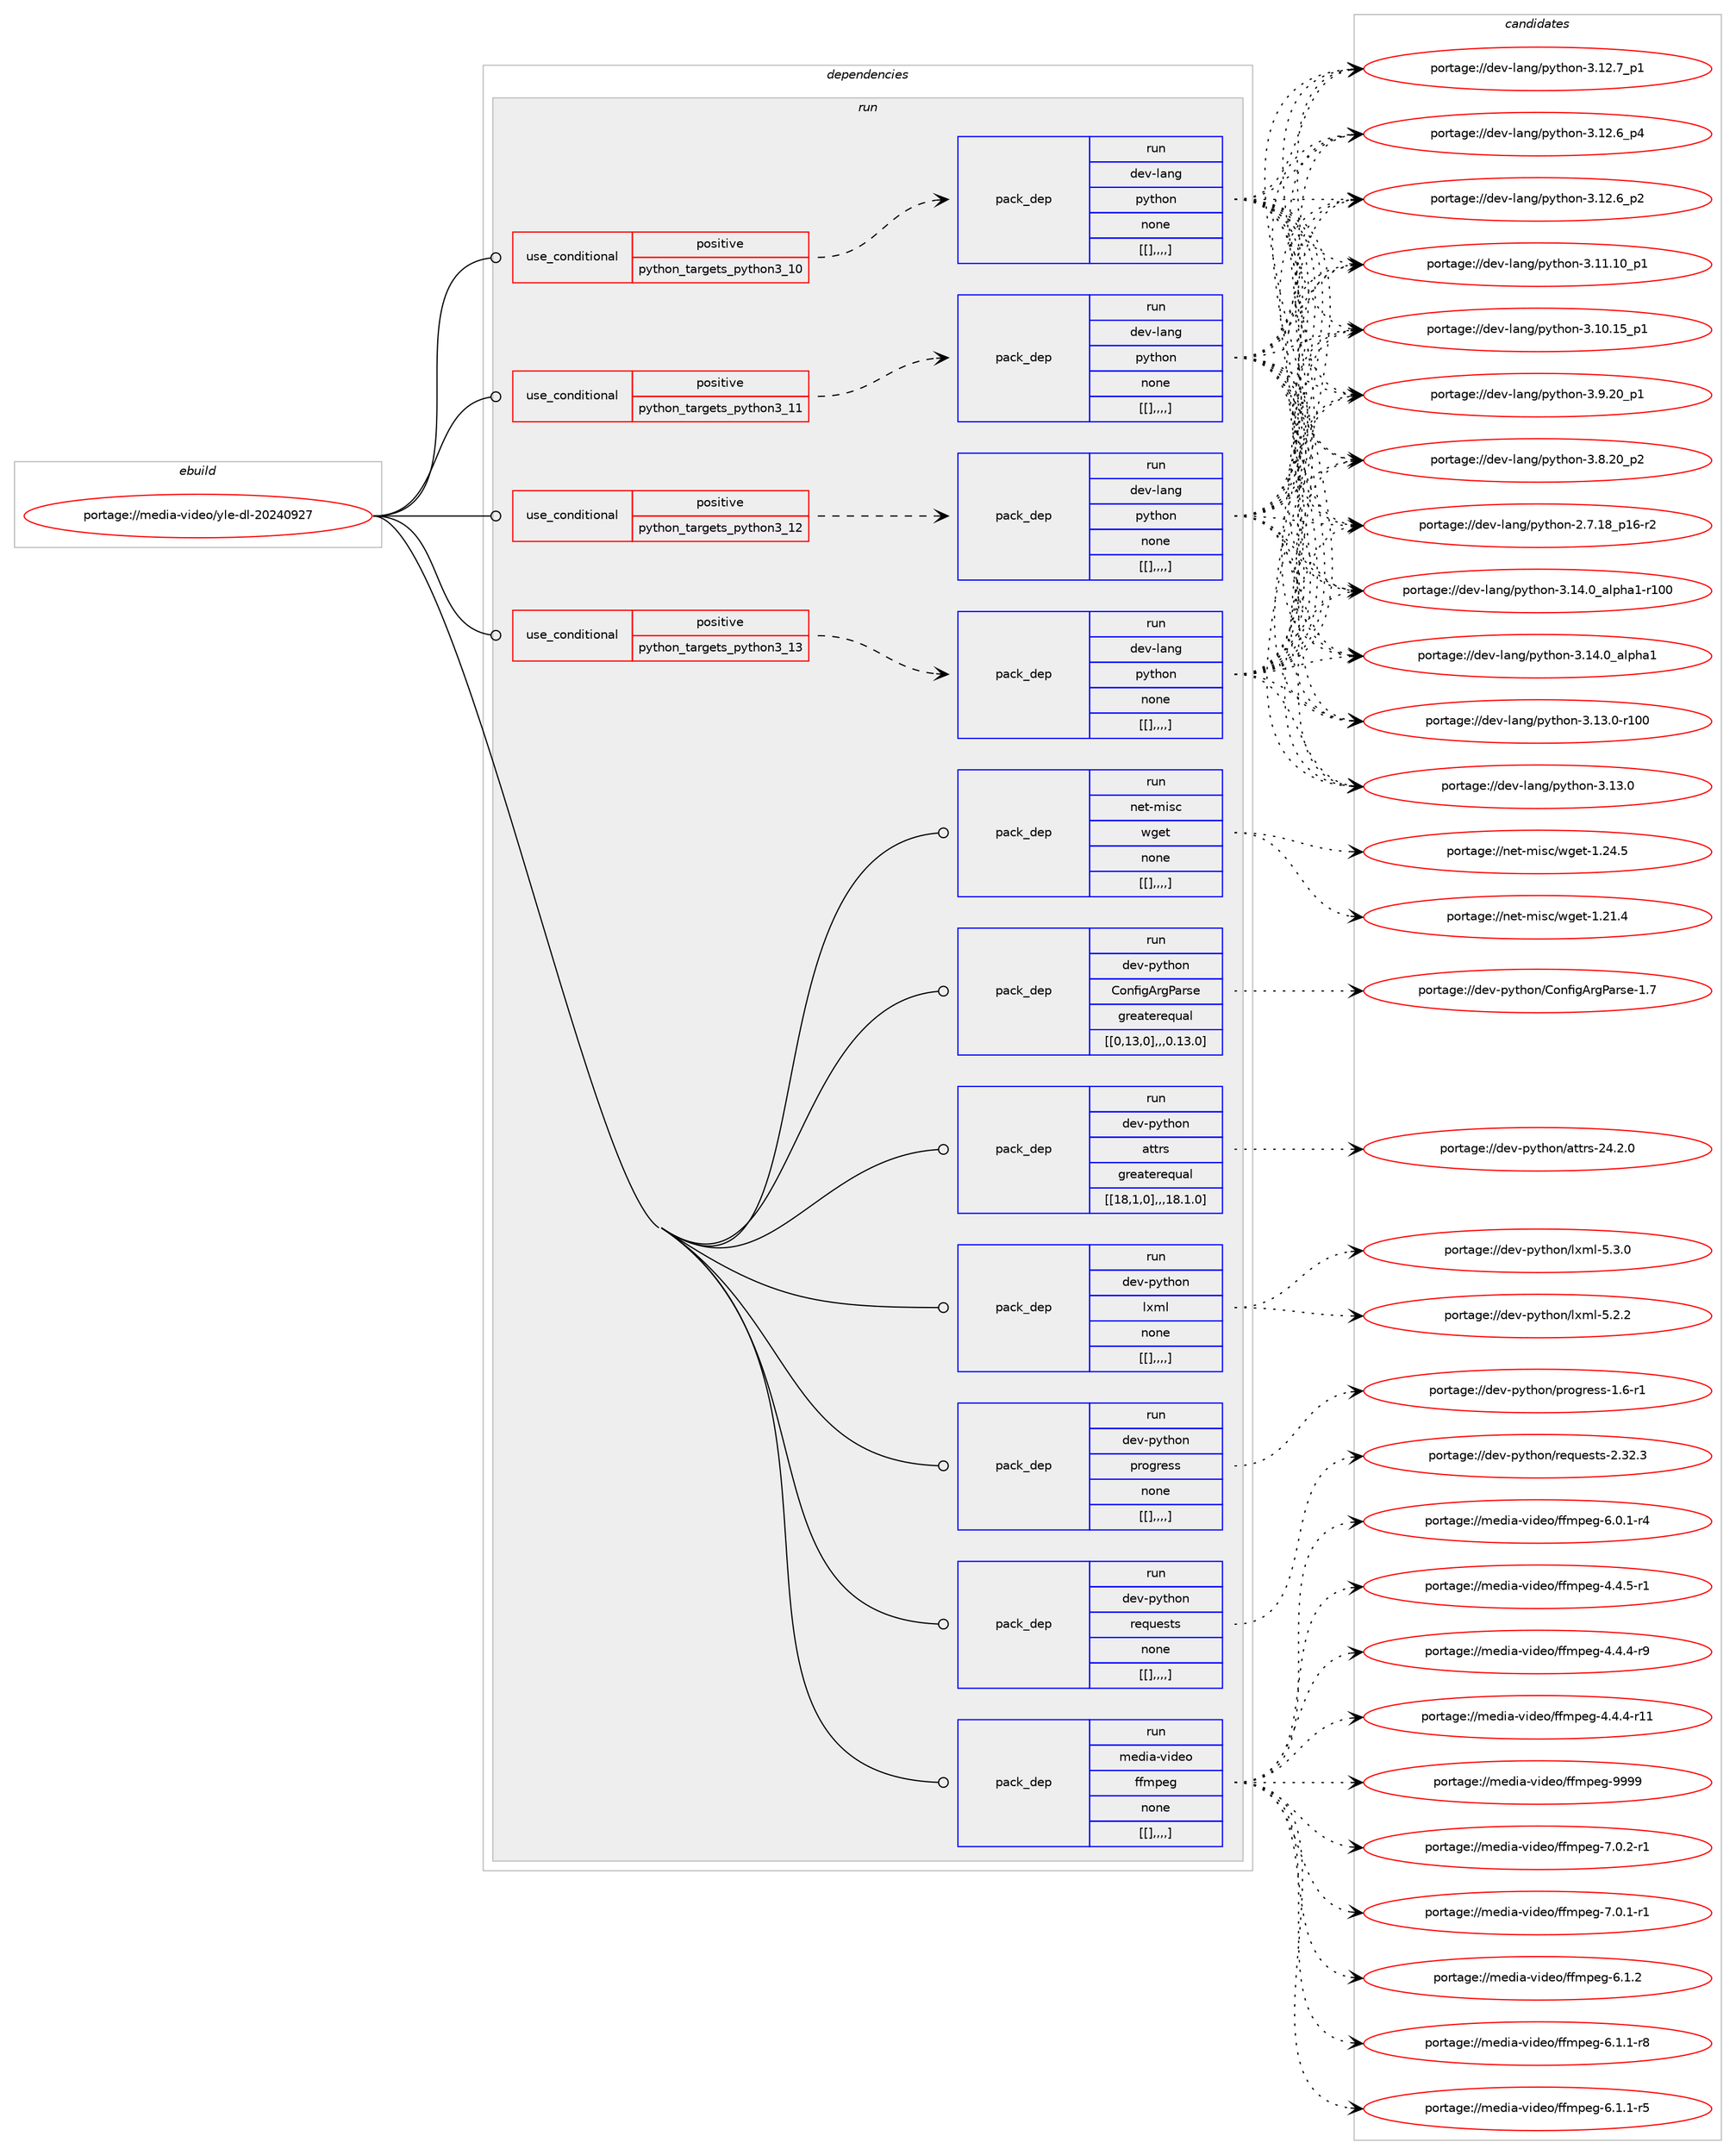 digraph prolog {

# *************
# Graph options
# *************

newrank=true;
concentrate=true;
compound=true;
graph [rankdir=LR,fontname=Helvetica,fontsize=10,ranksep=1.5];#, ranksep=2.5, nodesep=0.2];
edge  [arrowhead=vee];
node  [fontname=Helvetica,fontsize=10];

# **********
# The ebuild
# **********

subgraph cluster_leftcol {
color=gray;
label=<<i>ebuild</i>>;
id [label="portage://media-video/yle-dl-20240927", color=red, width=4, href="../media-video/yle-dl-20240927.svg"];
}

# ****************
# The dependencies
# ****************

subgraph cluster_midcol {
color=gray;
label=<<i>dependencies</i>>;
subgraph cluster_compile {
fillcolor="#eeeeee";
style=filled;
label=<<i>compile</i>>;
}
subgraph cluster_compileandrun {
fillcolor="#eeeeee";
style=filled;
label=<<i>compile and run</i>>;
}
subgraph cluster_run {
fillcolor="#eeeeee";
style=filled;
label=<<i>run</i>>;
subgraph cond91158 {
dependency355251 [label=<<TABLE BORDER="0" CELLBORDER="1" CELLSPACING="0" CELLPADDING="4"><TR><TD ROWSPAN="3" CELLPADDING="10">use_conditional</TD></TR><TR><TD>positive</TD></TR><TR><TD>python_targets_python3_10</TD></TR></TABLE>>, shape=none, color=red];
subgraph pack261287 {
dependency355314 [label=<<TABLE BORDER="0" CELLBORDER="1" CELLSPACING="0" CELLPADDING="4" WIDTH="220"><TR><TD ROWSPAN="6" CELLPADDING="30">pack_dep</TD></TR><TR><TD WIDTH="110">run</TD></TR><TR><TD>dev-lang</TD></TR><TR><TD>python</TD></TR><TR><TD>none</TD></TR><TR><TD>[[],,,,]</TD></TR></TABLE>>, shape=none, color=blue];
}
dependency355251:e -> dependency355314:w [weight=20,style="dashed",arrowhead="vee"];
}
id:e -> dependency355251:w [weight=20,style="solid",arrowhead="odot"];
subgraph cond91185 {
dependency355356 [label=<<TABLE BORDER="0" CELLBORDER="1" CELLSPACING="0" CELLPADDING="4"><TR><TD ROWSPAN="3" CELLPADDING="10">use_conditional</TD></TR><TR><TD>positive</TD></TR><TR><TD>python_targets_python3_11</TD></TR></TABLE>>, shape=none, color=red];
subgraph pack261350 {
dependency355404 [label=<<TABLE BORDER="0" CELLBORDER="1" CELLSPACING="0" CELLPADDING="4" WIDTH="220"><TR><TD ROWSPAN="6" CELLPADDING="30">pack_dep</TD></TR><TR><TD WIDTH="110">run</TD></TR><TR><TD>dev-lang</TD></TR><TR><TD>python</TD></TR><TR><TD>none</TD></TR><TR><TD>[[],,,,]</TD></TR></TABLE>>, shape=none, color=blue];
}
dependency355356:e -> dependency355404:w [weight=20,style="dashed",arrowhead="vee"];
}
id:e -> dependency355356:w [weight=20,style="solid",arrowhead="odot"];
subgraph cond91244 {
dependency355451 [label=<<TABLE BORDER="0" CELLBORDER="1" CELLSPACING="0" CELLPADDING="4"><TR><TD ROWSPAN="3" CELLPADDING="10">use_conditional</TD></TR><TR><TD>positive</TD></TR><TR><TD>python_targets_python3_12</TD></TR></TABLE>>, shape=none, color=red];
subgraph pack261418 {
dependency355493 [label=<<TABLE BORDER="0" CELLBORDER="1" CELLSPACING="0" CELLPADDING="4" WIDTH="220"><TR><TD ROWSPAN="6" CELLPADDING="30">pack_dep</TD></TR><TR><TD WIDTH="110">run</TD></TR><TR><TD>dev-lang</TD></TR><TR><TD>python</TD></TR><TR><TD>none</TD></TR><TR><TD>[[],,,,]</TD></TR></TABLE>>, shape=none, color=blue];
}
dependency355451:e -> dependency355493:w [weight=20,style="dashed",arrowhead="vee"];
}
id:e -> dependency355451:w [weight=20,style="solid",arrowhead="odot"];
subgraph cond91266 {
dependency355538 [label=<<TABLE BORDER="0" CELLBORDER="1" CELLSPACING="0" CELLPADDING="4"><TR><TD ROWSPAN="3" CELLPADDING="10">use_conditional</TD></TR><TR><TD>positive</TD></TR><TR><TD>python_targets_python3_13</TD></TR></TABLE>>, shape=none, color=red];
subgraph pack261459 {
dependency355606 [label=<<TABLE BORDER="0" CELLBORDER="1" CELLSPACING="0" CELLPADDING="4" WIDTH="220"><TR><TD ROWSPAN="6" CELLPADDING="30">pack_dep</TD></TR><TR><TD WIDTH="110">run</TD></TR><TR><TD>dev-lang</TD></TR><TR><TD>python</TD></TR><TR><TD>none</TD></TR><TR><TD>[[],,,,]</TD></TR></TABLE>>, shape=none, color=blue];
}
dependency355538:e -> dependency355606:w [weight=20,style="dashed",arrowhead="vee"];
}
id:e -> dependency355538:w [weight=20,style="solid",arrowhead="odot"];
subgraph pack261543 {
dependency355694 [label=<<TABLE BORDER="0" CELLBORDER="1" CELLSPACING="0" CELLPADDING="4" WIDTH="220"><TR><TD ROWSPAN="6" CELLPADDING="30">pack_dep</TD></TR><TR><TD WIDTH="110">run</TD></TR><TR><TD>dev-python</TD></TR><TR><TD>ConfigArgParse</TD></TR><TR><TD>greaterequal</TD></TR><TR><TD>[[0,13,0],,,0.13.0]</TD></TR></TABLE>>, shape=none, color=blue];
}
id:e -> dependency355694:w [weight=20,style="solid",arrowhead="odot"];
subgraph pack261548 {
dependency355716 [label=<<TABLE BORDER="0" CELLBORDER="1" CELLSPACING="0" CELLPADDING="4" WIDTH="220"><TR><TD ROWSPAN="6" CELLPADDING="30">pack_dep</TD></TR><TR><TD WIDTH="110">run</TD></TR><TR><TD>dev-python</TD></TR><TR><TD>attrs</TD></TR><TR><TD>greaterequal</TD></TR><TR><TD>[[18,1,0],,,18.1.0]</TD></TR></TABLE>>, shape=none, color=blue];
}
id:e -> dependency355716:w [weight=20,style="solid",arrowhead="odot"];
subgraph pack261566 {
dependency355761 [label=<<TABLE BORDER="0" CELLBORDER="1" CELLSPACING="0" CELLPADDING="4" WIDTH="220"><TR><TD ROWSPAN="6" CELLPADDING="30">pack_dep</TD></TR><TR><TD WIDTH="110">run</TD></TR><TR><TD>dev-python</TD></TR><TR><TD>lxml</TD></TR><TR><TD>none</TD></TR><TR><TD>[[],,,,]</TD></TR></TABLE>>, shape=none, color=blue];
}
id:e -> dependency355761:w [weight=20,style="solid",arrowhead="odot"];
subgraph pack261593 {
dependency355767 [label=<<TABLE BORDER="0" CELLBORDER="1" CELLSPACING="0" CELLPADDING="4" WIDTH="220"><TR><TD ROWSPAN="6" CELLPADDING="30">pack_dep</TD></TR><TR><TD WIDTH="110">run</TD></TR><TR><TD>dev-python</TD></TR><TR><TD>progress</TD></TR><TR><TD>none</TD></TR><TR><TD>[[],,,,]</TD></TR></TABLE>>, shape=none, color=blue];
}
id:e -> dependency355767:w [weight=20,style="solid",arrowhead="odot"];
subgraph pack261607 {
dependency355791 [label=<<TABLE BORDER="0" CELLBORDER="1" CELLSPACING="0" CELLPADDING="4" WIDTH="220"><TR><TD ROWSPAN="6" CELLPADDING="30">pack_dep</TD></TR><TR><TD WIDTH="110">run</TD></TR><TR><TD>dev-python</TD></TR><TR><TD>requests</TD></TR><TR><TD>none</TD></TR><TR><TD>[[],,,,]</TD></TR></TABLE>>, shape=none, color=blue];
}
id:e -> dependency355791:w [weight=20,style="solid",arrowhead="odot"];
subgraph pack261608 {
dependency355830 [label=<<TABLE BORDER="0" CELLBORDER="1" CELLSPACING="0" CELLPADDING="4" WIDTH="220"><TR><TD ROWSPAN="6" CELLPADDING="30">pack_dep</TD></TR><TR><TD WIDTH="110">run</TD></TR><TR><TD>media-video</TD></TR><TR><TD>ffmpeg</TD></TR><TR><TD>none</TD></TR><TR><TD>[[],,,,]</TD></TR></TABLE>>, shape=none, color=blue];
}
id:e -> dependency355830:w [weight=20,style="solid",arrowhead="odot"];
subgraph pack261631 {
dependency355856 [label=<<TABLE BORDER="0" CELLBORDER="1" CELLSPACING="0" CELLPADDING="4" WIDTH="220"><TR><TD ROWSPAN="6" CELLPADDING="30">pack_dep</TD></TR><TR><TD WIDTH="110">run</TD></TR><TR><TD>net-misc</TD></TR><TR><TD>wget</TD></TR><TR><TD>none</TD></TR><TR><TD>[[],,,,]</TD></TR></TABLE>>, shape=none, color=blue];
}
id:e -> dependency355856:w [weight=20,style="solid",arrowhead="odot"];
}
}

# **************
# The candidates
# **************

subgraph cluster_choices {
rank=same;
color=gray;
label=<<i>candidates</i>>;

subgraph choice259090 {
color=black;
nodesep=1;
choice100101118451089711010347112121116104111110455146495246489597108112104974945114494848 [label="portage://dev-lang/python-3.14.0_alpha1-r100", color=red, width=4,href="../dev-lang/python-3.14.0_alpha1-r100.svg"];
choice1001011184510897110103471121211161041111104551464952464895971081121049749 [label="portage://dev-lang/python-3.14.0_alpha1", color=red, width=4,href="../dev-lang/python-3.14.0_alpha1.svg"];
choice1001011184510897110103471121211161041111104551464951464845114494848 [label="portage://dev-lang/python-3.13.0-r100", color=red, width=4,href="../dev-lang/python-3.13.0-r100.svg"];
choice10010111845108971101034711212111610411111045514649514648 [label="portage://dev-lang/python-3.13.0", color=red, width=4,href="../dev-lang/python-3.13.0.svg"];
choice100101118451089711010347112121116104111110455146495046559511249 [label="portage://dev-lang/python-3.12.7_p1", color=red, width=4,href="../dev-lang/python-3.12.7_p1.svg"];
choice100101118451089711010347112121116104111110455146495046549511252 [label="portage://dev-lang/python-3.12.6_p4", color=red, width=4,href="../dev-lang/python-3.12.6_p4.svg"];
choice100101118451089711010347112121116104111110455146495046549511250 [label="portage://dev-lang/python-3.12.6_p2", color=red, width=4,href="../dev-lang/python-3.12.6_p2.svg"];
choice10010111845108971101034711212111610411111045514649494649489511249 [label="portage://dev-lang/python-3.11.10_p1", color=red, width=4,href="../dev-lang/python-3.11.10_p1.svg"];
choice10010111845108971101034711212111610411111045514649484649539511249 [label="portage://dev-lang/python-3.10.15_p1", color=red, width=4,href="../dev-lang/python-3.10.15_p1.svg"];
choice100101118451089711010347112121116104111110455146574650489511249 [label="portage://dev-lang/python-3.9.20_p1", color=red, width=4,href="../dev-lang/python-3.9.20_p1.svg"];
choice100101118451089711010347112121116104111110455146564650489511250 [label="portage://dev-lang/python-3.8.20_p2", color=red, width=4,href="../dev-lang/python-3.8.20_p2.svg"];
choice100101118451089711010347112121116104111110455046554649569511249544511450 [label="portage://dev-lang/python-2.7.18_p16-r2", color=red, width=4,href="../dev-lang/python-2.7.18_p16-r2.svg"];
dependency355314:e -> choice100101118451089711010347112121116104111110455146495246489597108112104974945114494848:w [style=dotted,weight="100"];
dependency355314:e -> choice1001011184510897110103471121211161041111104551464952464895971081121049749:w [style=dotted,weight="100"];
dependency355314:e -> choice1001011184510897110103471121211161041111104551464951464845114494848:w [style=dotted,weight="100"];
dependency355314:e -> choice10010111845108971101034711212111610411111045514649514648:w [style=dotted,weight="100"];
dependency355314:e -> choice100101118451089711010347112121116104111110455146495046559511249:w [style=dotted,weight="100"];
dependency355314:e -> choice100101118451089711010347112121116104111110455146495046549511252:w [style=dotted,weight="100"];
dependency355314:e -> choice100101118451089711010347112121116104111110455146495046549511250:w [style=dotted,weight="100"];
dependency355314:e -> choice10010111845108971101034711212111610411111045514649494649489511249:w [style=dotted,weight="100"];
dependency355314:e -> choice10010111845108971101034711212111610411111045514649484649539511249:w [style=dotted,weight="100"];
dependency355314:e -> choice100101118451089711010347112121116104111110455146574650489511249:w [style=dotted,weight="100"];
dependency355314:e -> choice100101118451089711010347112121116104111110455146564650489511250:w [style=dotted,weight="100"];
dependency355314:e -> choice100101118451089711010347112121116104111110455046554649569511249544511450:w [style=dotted,weight="100"];
}
subgraph choice259111 {
color=black;
nodesep=1;
choice100101118451089711010347112121116104111110455146495246489597108112104974945114494848 [label="portage://dev-lang/python-3.14.0_alpha1-r100", color=red, width=4,href="../dev-lang/python-3.14.0_alpha1-r100.svg"];
choice1001011184510897110103471121211161041111104551464952464895971081121049749 [label="portage://dev-lang/python-3.14.0_alpha1", color=red, width=4,href="../dev-lang/python-3.14.0_alpha1.svg"];
choice1001011184510897110103471121211161041111104551464951464845114494848 [label="portage://dev-lang/python-3.13.0-r100", color=red, width=4,href="../dev-lang/python-3.13.0-r100.svg"];
choice10010111845108971101034711212111610411111045514649514648 [label="portage://dev-lang/python-3.13.0", color=red, width=4,href="../dev-lang/python-3.13.0.svg"];
choice100101118451089711010347112121116104111110455146495046559511249 [label="portage://dev-lang/python-3.12.7_p1", color=red, width=4,href="../dev-lang/python-3.12.7_p1.svg"];
choice100101118451089711010347112121116104111110455146495046549511252 [label="portage://dev-lang/python-3.12.6_p4", color=red, width=4,href="../dev-lang/python-3.12.6_p4.svg"];
choice100101118451089711010347112121116104111110455146495046549511250 [label="portage://dev-lang/python-3.12.6_p2", color=red, width=4,href="../dev-lang/python-3.12.6_p2.svg"];
choice10010111845108971101034711212111610411111045514649494649489511249 [label="portage://dev-lang/python-3.11.10_p1", color=red, width=4,href="../dev-lang/python-3.11.10_p1.svg"];
choice10010111845108971101034711212111610411111045514649484649539511249 [label="portage://dev-lang/python-3.10.15_p1", color=red, width=4,href="../dev-lang/python-3.10.15_p1.svg"];
choice100101118451089711010347112121116104111110455146574650489511249 [label="portage://dev-lang/python-3.9.20_p1", color=red, width=4,href="../dev-lang/python-3.9.20_p1.svg"];
choice100101118451089711010347112121116104111110455146564650489511250 [label="portage://dev-lang/python-3.8.20_p2", color=red, width=4,href="../dev-lang/python-3.8.20_p2.svg"];
choice100101118451089711010347112121116104111110455046554649569511249544511450 [label="portage://dev-lang/python-2.7.18_p16-r2", color=red, width=4,href="../dev-lang/python-2.7.18_p16-r2.svg"];
dependency355404:e -> choice100101118451089711010347112121116104111110455146495246489597108112104974945114494848:w [style=dotted,weight="100"];
dependency355404:e -> choice1001011184510897110103471121211161041111104551464952464895971081121049749:w [style=dotted,weight="100"];
dependency355404:e -> choice1001011184510897110103471121211161041111104551464951464845114494848:w [style=dotted,weight="100"];
dependency355404:e -> choice10010111845108971101034711212111610411111045514649514648:w [style=dotted,weight="100"];
dependency355404:e -> choice100101118451089711010347112121116104111110455146495046559511249:w [style=dotted,weight="100"];
dependency355404:e -> choice100101118451089711010347112121116104111110455146495046549511252:w [style=dotted,weight="100"];
dependency355404:e -> choice100101118451089711010347112121116104111110455146495046549511250:w [style=dotted,weight="100"];
dependency355404:e -> choice10010111845108971101034711212111610411111045514649494649489511249:w [style=dotted,weight="100"];
dependency355404:e -> choice10010111845108971101034711212111610411111045514649484649539511249:w [style=dotted,weight="100"];
dependency355404:e -> choice100101118451089711010347112121116104111110455146574650489511249:w [style=dotted,weight="100"];
dependency355404:e -> choice100101118451089711010347112121116104111110455146564650489511250:w [style=dotted,weight="100"];
dependency355404:e -> choice100101118451089711010347112121116104111110455046554649569511249544511450:w [style=dotted,weight="100"];
}
subgraph choice259143 {
color=black;
nodesep=1;
choice100101118451089711010347112121116104111110455146495246489597108112104974945114494848 [label="portage://dev-lang/python-3.14.0_alpha1-r100", color=red, width=4,href="../dev-lang/python-3.14.0_alpha1-r100.svg"];
choice1001011184510897110103471121211161041111104551464952464895971081121049749 [label="portage://dev-lang/python-3.14.0_alpha1", color=red, width=4,href="../dev-lang/python-3.14.0_alpha1.svg"];
choice1001011184510897110103471121211161041111104551464951464845114494848 [label="portage://dev-lang/python-3.13.0-r100", color=red, width=4,href="../dev-lang/python-3.13.0-r100.svg"];
choice10010111845108971101034711212111610411111045514649514648 [label="portage://dev-lang/python-3.13.0", color=red, width=4,href="../dev-lang/python-3.13.0.svg"];
choice100101118451089711010347112121116104111110455146495046559511249 [label="portage://dev-lang/python-3.12.7_p1", color=red, width=4,href="../dev-lang/python-3.12.7_p1.svg"];
choice100101118451089711010347112121116104111110455146495046549511252 [label="portage://dev-lang/python-3.12.6_p4", color=red, width=4,href="../dev-lang/python-3.12.6_p4.svg"];
choice100101118451089711010347112121116104111110455146495046549511250 [label="portage://dev-lang/python-3.12.6_p2", color=red, width=4,href="../dev-lang/python-3.12.6_p2.svg"];
choice10010111845108971101034711212111610411111045514649494649489511249 [label="portage://dev-lang/python-3.11.10_p1", color=red, width=4,href="../dev-lang/python-3.11.10_p1.svg"];
choice10010111845108971101034711212111610411111045514649484649539511249 [label="portage://dev-lang/python-3.10.15_p1", color=red, width=4,href="../dev-lang/python-3.10.15_p1.svg"];
choice100101118451089711010347112121116104111110455146574650489511249 [label="portage://dev-lang/python-3.9.20_p1", color=red, width=4,href="../dev-lang/python-3.9.20_p1.svg"];
choice100101118451089711010347112121116104111110455146564650489511250 [label="portage://dev-lang/python-3.8.20_p2", color=red, width=4,href="../dev-lang/python-3.8.20_p2.svg"];
choice100101118451089711010347112121116104111110455046554649569511249544511450 [label="portage://dev-lang/python-2.7.18_p16-r2", color=red, width=4,href="../dev-lang/python-2.7.18_p16-r2.svg"];
dependency355493:e -> choice100101118451089711010347112121116104111110455146495246489597108112104974945114494848:w [style=dotted,weight="100"];
dependency355493:e -> choice1001011184510897110103471121211161041111104551464952464895971081121049749:w [style=dotted,weight="100"];
dependency355493:e -> choice1001011184510897110103471121211161041111104551464951464845114494848:w [style=dotted,weight="100"];
dependency355493:e -> choice10010111845108971101034711212111610411111045514649514648:w [style=dotted,weight="100"];
dependency355493:e -> choice100101118451089711010347112121116104111110455146495046559511249:w [style=dotted,weight="100"];
dependency355493:e -> choice100101118451089711010347112121116104111110455146495046549511252:w [style=dotted,weight="100"];
dependency355493:e -> choice100101118451089711010347112121116104111110455146495046549511250:w [style=dotted,weight="100"];
dependency355493:e -> choice10010111845108971101034711212111610411111045514649494649489511249:w [style=dotted,weight="100"];
dependency355493:e -> choice10010111845108971101034711212111610411111045514649484649539511249:w [style=dotted,weight="100"];
dependency355493:e -> choice100101118451089711010347112121116104111110455146574650489511249:w [style=dotted,weight="100"];
dependency355493:e -> choice100101118451089711010347112121116104111110455146564650489511250:w [style=dotted,weight="100"];
dependency355493:e -> choice100101118451089711010347112121116104111110455046554649569511249544511450:w [style=dotted,weight="100"];
}
subgraph choice259147 {
color=black;
nodesep=1;
choice100101118451089711010347112121116104111110455146495246489597108112104974945114494848 [label="portage://dev-lang/python-3.14.0_alpha1-r100", color=red, width=4,href="../dev-lang/python-3.14.0_alpha1-r100.svg"];
choice1001011184510897110103471121211161041111104551464952464895971081121049749 [label="portage://dev-lang/python-3.14.0_alpha1", color=red, width=4,href="../dev-lang/python-3.14.0_alpha1.svg"];
choice1001011184510897110103471121211161041111104551464951464845114494848 [label="portage://dev-lang/python-3.13.0-r100", color=red, width=4,href="../dev-lang/python-3.13.0-r100.svg"];
choice10010111845108971101034711212111610411111045514649514648 [label="portage://dev-lang/python-3.13.0", color=red, width=4,href="../dev-lang/python-3.13.0.svg"];
choice100101118451089711010347112121116104111110455146495046559511249 [label="portage://dev-lang/python-3.12.7_p1", color=red, width=4,href="../dev-lang/python-3.12.7_p1.svg"];
choice100101118451089711010347112121116104111110455146495046549511252 [label="portage://dev-lang/python-3.12.6_p4", color=red, width=4,href="../dev-lang/python-3.12.6_p4.svg"];
choice100101118451089711010347112121116104111110455146495046549511250 [label="portage://dev-lang/python-3.12.6_p2", color=red, width=4,href="../dev-lang/python-3.12.6_p2.svg"];
choice10010111845108971101034711212111610411111045514649494649489511249 [label="portage://dev-lang/python-3.11.10_p1", color=red, width=4,href="../dev-lang/python-3.11.10_p1.svg"];
choice10010111845108971101034711212111610411111045514649484649539511249 [label="portage://dev-lang/python-3.10.15_p1", color=red, width=4,href="../dev-lang/python-3.10.15_p1.svg"];
choice100101118451089711010347112121116104111110455146574650489511249 [label="portage://dev-lang/python-3.9.20_p1", color=red, width=4,href="../dev-lang/python-3.9.20_p1.svg"];
choice100101118451089711010347112121116104111110455146564650489511250 [label="portage://dev-lang/python-3.8.20_p2", color=red, width=4,href="../dev-lang/python-3.8.20_p2.svg"];
choice100101118451089711010347112121116104111110455046554649569511249544511450 [label="portage://dev-lang/python-2.7.18_p16-r2", color=red, width=4,href="../dev-lang/python-2.7.18_p16-r2.svg"];
dependency355606:e -> choice100101118451089711010347112121116104111110455146495246489597108112104974945114494848:w [style=dotted,weight="100"];
dependency355606:e -> choice1001011184510897110103471121211161041111104551464952464895971081121049749:w [style=dotted,weight="100"];
dependency355606:e -> choice1001011184510897110103471121211161041111104551464951464845114494848:w [style=dotted,weight="100"];
dependency355606:e -> choice10010111845108971101034711212111610411111045514649514648:w [style=dotted,weight="100"];
dependency355606:e -> choice100101118451089711010347112121116104111110455146495046559511249:w [style=dotted,weight="100"];
dependency355606:e -> choice100101118451089711010347112121116104111110455146495046549511252:w [style=dotted,weight="100"];
dependency355606:e -> choice100101118451089711010347112121116104111110455146495046549511250:w [style=dotted,weight="100"];
dependency355606:e -> choice10010111845108971101034711212111610411111045514649494649489511249:w [style=dotted,weight="100"];
dependency355606:e -> choice10010111845108971101034711212111610411111045514649484649539511249:w [style=dotted,weight="100"];
dependency355606:e -> choice100101118451089711010347112121116104111110455146574650489511249:w [style=dotted,weight="100"];
dependency355606:e -> choice100101118451089711010347112121116104111110455146564650489511250:w [style=dotted,weight="100"];
dependency355606:e -> choice100101118451089711010347112121116104111110455046554649569511249544511450:w [style=dotted,weight="100"];
}
subgraph choice259154 {
color=black;
nodesep=1;
choice10010111845112121116104111110476711111010210510365114103809711411510145494655 [label="portage://dev-python/ConfigArgParse-1.7", color=red, width=4,href="../dev-python/ConfigArgParse-1.7.svg"];
dependency355694:e -> choice10010111845112121116104111110476711111010210510365114103809711411510145494655:w [style=dotted,weight="100"];
}
subgraph choice259165 {
color=black;
nodesep=1;
choice10010111845112121116104111110479711611611411545505246504648 [label="portage://dev-python/attrs-24.2.0", color=red, width=4,href="../dev-python/attrs-24.2.0.svg"];
dependency355716:e -> choice10010111845112121116104111110479711611611411545505246504648:w [style=dotted,weight="100"];
}
subgraph choice259187 {
color=black;
nodesep=1;
choice1001011184511212111610411111047108120109108455346514648 [label="portage://dev-python/lxml-5.3.0", color=red, width=4,href="../dev-python/lxml-5.3.0.svg"];
choice1001011184511212111610411111047108120109108455346504650 [label="portage://dev-python/lxml-5.2.2", color=red, width=4,href="../dev-python/lxml-5.2.2.svg"];
dependency355761:e -> choice1001011184511212111610411111047108120109108455346514648:w [style=dotted,weight="100"];
dependency355761:e -> choice1001011184511212111610411111047108120109108455346504650:w [style=dotted,weight="100"];
}
subgraph choice259198 {
color=black;
nodesep=1;
choice1001011184511212111610411111047112114111103114101115115454946544511449 [label="portage://dev-python/progress-1.6-r1", color=red, width=4,href="../dev-python/progress-1.6-r1.svg"];
dependency355767:e -> choice1001011184511212111610411111047112114111103114101115115454946544511449:w [style=dotted,weight="100"];
}
subgraph choice259200 {
color=black;
nodesep=1;
choice100101118451121211161041111104711410111311710111511611545504651504651 [label="portage://dev-python/requests-2.32.3", color=red, width=4,href="../dev-python/requests-2.32.3.svg"];
dependency355791:e -> choice100101118451121211161041111104711410111311710111511611545504651504651:w [style=dotted,weight="100"];
}
subgraph choice259210 {
color=black;
nodesep=1;
choice1091011001059745118105100101111471021021091121011034557575757 [label="portage://media-video/ffmpeg-9999", color=red, width=4,href="../media-video/ffmpeg-9999.svg"];
choice1091011001059745118105100101111471021021091121011034555464846504511449 [label="portage://media-video/ffmpeg-7.0.2-r1", color=red, width=4,href="../media-video/ffmpeg-7.0.2-r1.svg"];
choice1091011001059745118105100101111471021021091121011034555464846494511449 [label="portage://media-video/ffmpeg-7.0.1-r1", color=red, width=4,href="../media-video/ffmpeg-7.0.1-r1.svg"];
choice109101100105974511810510010111147102102109112101103455446494650 [label="portage://media-video/ffmpeg-6.1.2", color=red, width=4,href="../media-video/ffmpeg-6.1.2.svg"];
choice1091011001059745118105100101111471021021091121011034554464946494511456 [label="portage://media-video/ffmpeg-6.1.1-r8", color=red, width=4,href="../media-video/ffmpeg-6.1.1-r8.svg"];
choice1091011001059745118105100101111471021021091121011034554464946494511453 [label="portage://media-video/ffmpeg-6.1.1-r5", color=red, width=4,href="../media-video/ffmpeg-6.1.1-r5.svg"];
choice1091011001059745118105100101111471021021091121011034554464846494511452 [label="portage://media-video/ffmpeg-6.0.1-r4", color=red, width=4,href="../media-video/ffmpeg-6.0.1-r4.svg"];
choice1091011001059745118105100101111471021021091121011034552465246534511449 [label="portage://media-video/ffmpeg-4.4.5-r1", color=red, width=4,href="../media-video/ffmpeg-4.4.5-r1.svg"];
choice1091011001059745118105100101111471021021091121011034552465246524511457 [label="portage://media-video/ffmpeg-4.4.4-r9", color=red, width=4,href="../media-video/ffmpeg-4.4.4-r9.svg"];
choice109101100105974511810510010111147102102109112101103455246524652451144949 [label="portage://media-video/ffmpeg-4.4.4-r11", color=red, width=4,href="../media-video/ffmpeg-4.4.4-r11.svg"];
dependency355830:e -> choice1091011001059745118105100101111471021021091121011034557575757:w [style=dotted,weight="100"];
dependency355830:e -> choice1091011001059745118105100101111471021021091121011034555464846504511449:w [style=dotted,weight="100"];
dependency355830:e -> choice1091011001059745118105100101111471021021091121011034555464846494511449:w [style=dotted,weight="100"];
dependency355830:e -> choice109101100105974511810510010111147102102109112101103455446494650:w [style=dotted,weight="100"];
dependency355830:e -> choice1091011001059745118105100101111471021021091121011034554464946494511456:w [style=dotted,weight="100"];
dependency355830:e -> choice1091011001059745118105100101111471021021091121011034554464946494511453:w [style=dotted,weight="100"];
dependency355830:e -> choice1091011001059745118105100101111471021021091121011034554464846494511452:w [style=dotted,weight="100"];
dependency355830:e -> choice1091011001059745118105100101111471021021091121011034552465246534511449:w [style=dotted,weight="100"];
dependency355830:e -> choice1091011001059745118105100101111471021021091121011034552465246524511457:w [style=dotted,weight="100"];
dependency355830:e -> choice109101100105974511810510010111147102102109112101103455246524652451144949:w [style=dotted,weight="100"];
}
subgraph choice259219 {
color=black;
nodesep=1;
choice11010111645109105115994711910310111645494650524653 [label="portage://net-misc/wget-1.24.5", color=red, width=4,href="../net-misc/wget-1.24.5.svg"];
choice11010111645109105115994711910310111645494650494652 [label="portage://net-misc/wget-1.21.4", color=red, width=4,href="../net-misc/wget-1.21.4.svg"];
dependency355856:e -> choice11010111645109105115994711910310111645494650524653:w [style=dotted,weight="100"];
dependency355856:e -> choice11010111645109105115994711910310111645494650494652:w [style=dotted,weight="100"];
}
}

}
